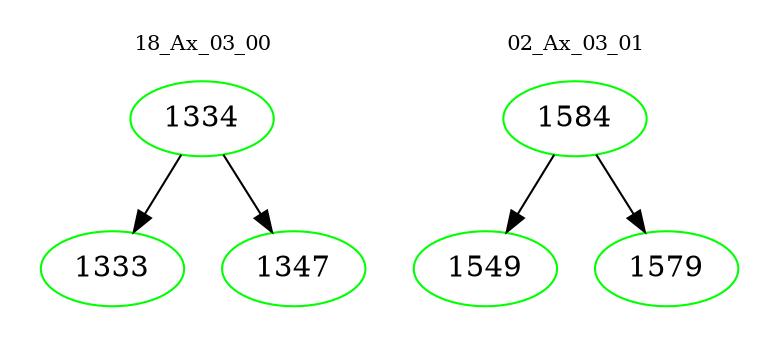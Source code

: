 digraph{
subgraph cluster_0 {
color = white
label = "18_Ax_03_00";
fontsize=10;
T0_1334 [label="1334", color="green"]
T0_1334 -> T0_1333 [color="black"]
T0_1333 [label="1333", color="green"]
T0_1334 -> T0_1347 [color="black"]
T0_1347 [label="1347", color="green"]
}
subgraph cluster_1 {
color = white
label = "02_Ax_03_01";
fontsize=10;
T1_1584 [label="1584", color="green"]
T1_1584 -> T1_1549 [color="black"]
T1_1549 [label="1549", color="green"]
T1_1584 -> T1_1579 [color="black"]
T1_1579 [label="1579", color="green"]
}
}
